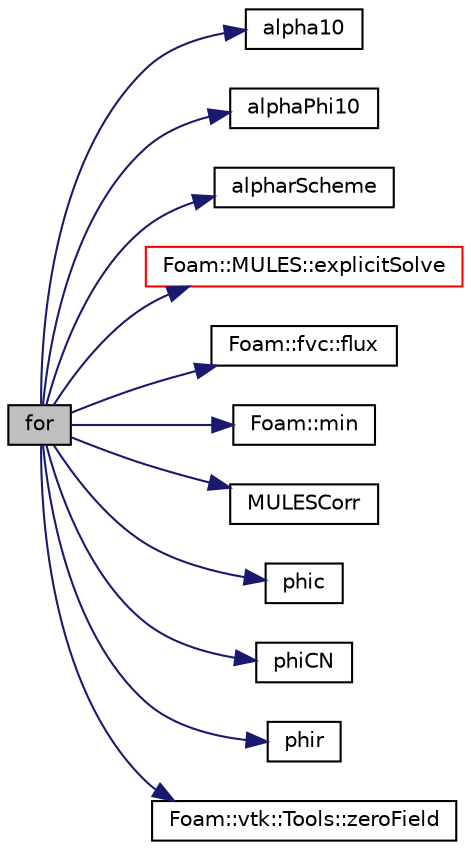 digraph "for"
{
  bgcolor="transparent";
  edge [fontname="Helvetica",fontsize="10",labelfontname="Helvetica",labelfontsize="10"];
  node [fontname="Helvetica",fontsize="10",shape=record];
  rankdir="LR";
  Node1 [label="for",height=0.2,width=0.4,color="black", fillcolor="grey75", style="filled" fontcolor="black"];
  Node1 -> Node2 [color="midnightblue",fontsize="10",style="solid",fontname="Helvetica"];
  Node2 [label="alpha10",height=0.2,width=0.4,color="black",URL="$interPhaseChangeFoam_2alphaEqn_8H.html#a195574438f641933c57ed2c3932c0092"];
  Node1 -> Node3 [color="midnightblue",fontsize="10",style="solid",fontname="Helvetica"];
  Node3 [label="alphaPhi10",height=0.2,width=0.4,color="black",URL="$createAlphaFluxes_8H.html#a3be0cc6349ad728deed44c5d5e0c3282"];
  Node1 -> Node4 [color="midnightblue",fontsize="10",style="solid",fontname="Helvetica"];
  Node4 [label="alpharScheme",height=0.2,width=0.4,color="black",URL="$driftFluxFoam_2alphaEqn_8H.html#a7215f2a2f324f53472d95072b4a379e8"];
  Node1 -> Node5 [color="midnightblue",fontsize="10",style="solid",fontname="Helvetica"];
  Node5 [label="Foam::MULES::explicitSolve",height=0.2,width=0.4,color="red",URL="$namespaceFoam_1_1MULES.html#a62d251545cddb4d8e55512c4a86dcabf"];
  Node1 -> Node6 [color="midnightblue",fontsize="10",style="solid",fontname="Helvetica"];
  Node6 [label="Foam::fvc::flux",height=0.2,width=0.4,color="black",URL="$namespaceFoam_1_1fvc.html#a8fc1922666ca94c5fd207b8b96f99467",tooltip="Return the face-flux field obtained from the given volVectorField. "];
  Node1 -> Node7 [color="midnightblue",fontsize="10",style="solid",fontname="Helvetica"];
  Node7 [label="Foam::min",height=0.2,width=0.4,color="black",URL="$namespaceFoam.html#a96b65441175bbfb9a869045dc05fb0b9",tooltip="Find the min value in labelHashSet, optionally limited by second argument. "];
  Node1 -> Node8 [color="midnightblue",fontsize="10",style="solid",fontname="Helvetica"];
  Node8 [label="MULESCorr",height=0.2,width=0.4,color="black",URL="$src_2finiteVolume_2cfdTools_2general_2include_2alphaControls_8H.html#af58774a71a2f290e85dcc2d739eaab89"];
  Node1 -> Node9 [color="midnightblue",fontsize="10",style="solid",fontname="Helvetica"];
  Node9 [label="phic",height=0.2,width=0.4,color="black",URL="$combustion_2reactingFoam_2pcEqn_8H.html#a49cc6a4a41bba714fbfe93d2a475e014"];
  Node1 -> Node10 [color="midnightblue",fontsize="10",style="solid",fontname="Helvetica"];
  Node10 [label="phiCN",height=0.2,width=0.4,color="black",URL="$MPPICInterFoam_2alphaEqn_8H.html#aeedf5b9c5d74b2a8e4cc7514c41f794d"];
  Node1 -> Node11 [color="midnightblue",fontsize="10",style="solid",fontname="Helvetica"];
  Node11 [label="phir",height=0.2,width=0.4,color="black",URL="$driftFluxFoam_2alphaEqnSubCycle_8H.html#afdfa216462dcdaaf5db868acecb33fe4"];
  Node1 -> Node12 [color="midnightblue",fontsize="10",style="solid",fontname="Helvetica"];
  Node12 [label="Foam::vtk::Tools::zeroField",height=0.2,width=0.4,color="black",URL="$namespaceFoam_1_1vtk_1_1Tools.html#a1b4dadbf02b45c450c99d6ded0b2ff3a",tooltip="Create named field initialized to zero. "];
}
